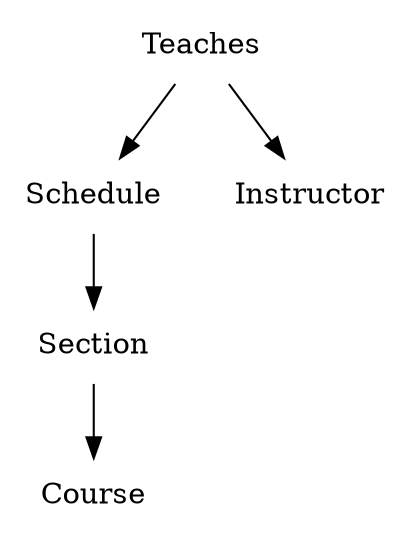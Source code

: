 digraph G {
node [shape=plaintext]; Course; Section; Schedule; Instructor; Teaches;

Schedule -> Section;
Section -> Course;
Teaches -> Schedule;
Teaches -> Instructor;
}
